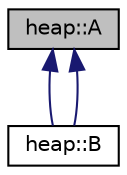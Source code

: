 digraph "heap::A"
{
  edge [fontname="Helvetica",fontsize="10",labelfontname="Helvetica",labelfontsize="10"];
  node [fontname="Helvetica",fontsize="10",shape=record];
  Node1 [label="heap::A",height=0.2,width=0.4,color="black", fillcolor="grey75", style="filled", fontcolor="black"];
  Node1 -> Node2 [dir="back",color="midnightblue",fontsize="10",style="solid",fontname="Helvetica"];
  Node2 [label="heap::B",height=0.2,width=0.4,color="black", fillcolor="white", style="filled",URL="$classheap_1_1B.html"];
  Node1 -> Node2 [dir="back",color="midnightblue",fontsize="10",style="solid",fontname="Helvetica"];
}
